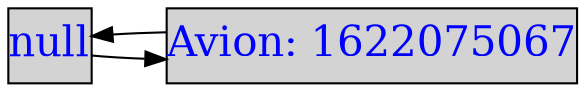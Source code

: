 digraph lista{
rankdir=LR
node [margin=0 fontcolor=blue fontsize=20 width=0.5 shape=box style=filled]
nodo399226122[label="null"];
nodo1622075067[label="Avion: 1622075067"];
nodo399226122->nodo1622075067;
nodo1622075067->nodo399226122;


}
